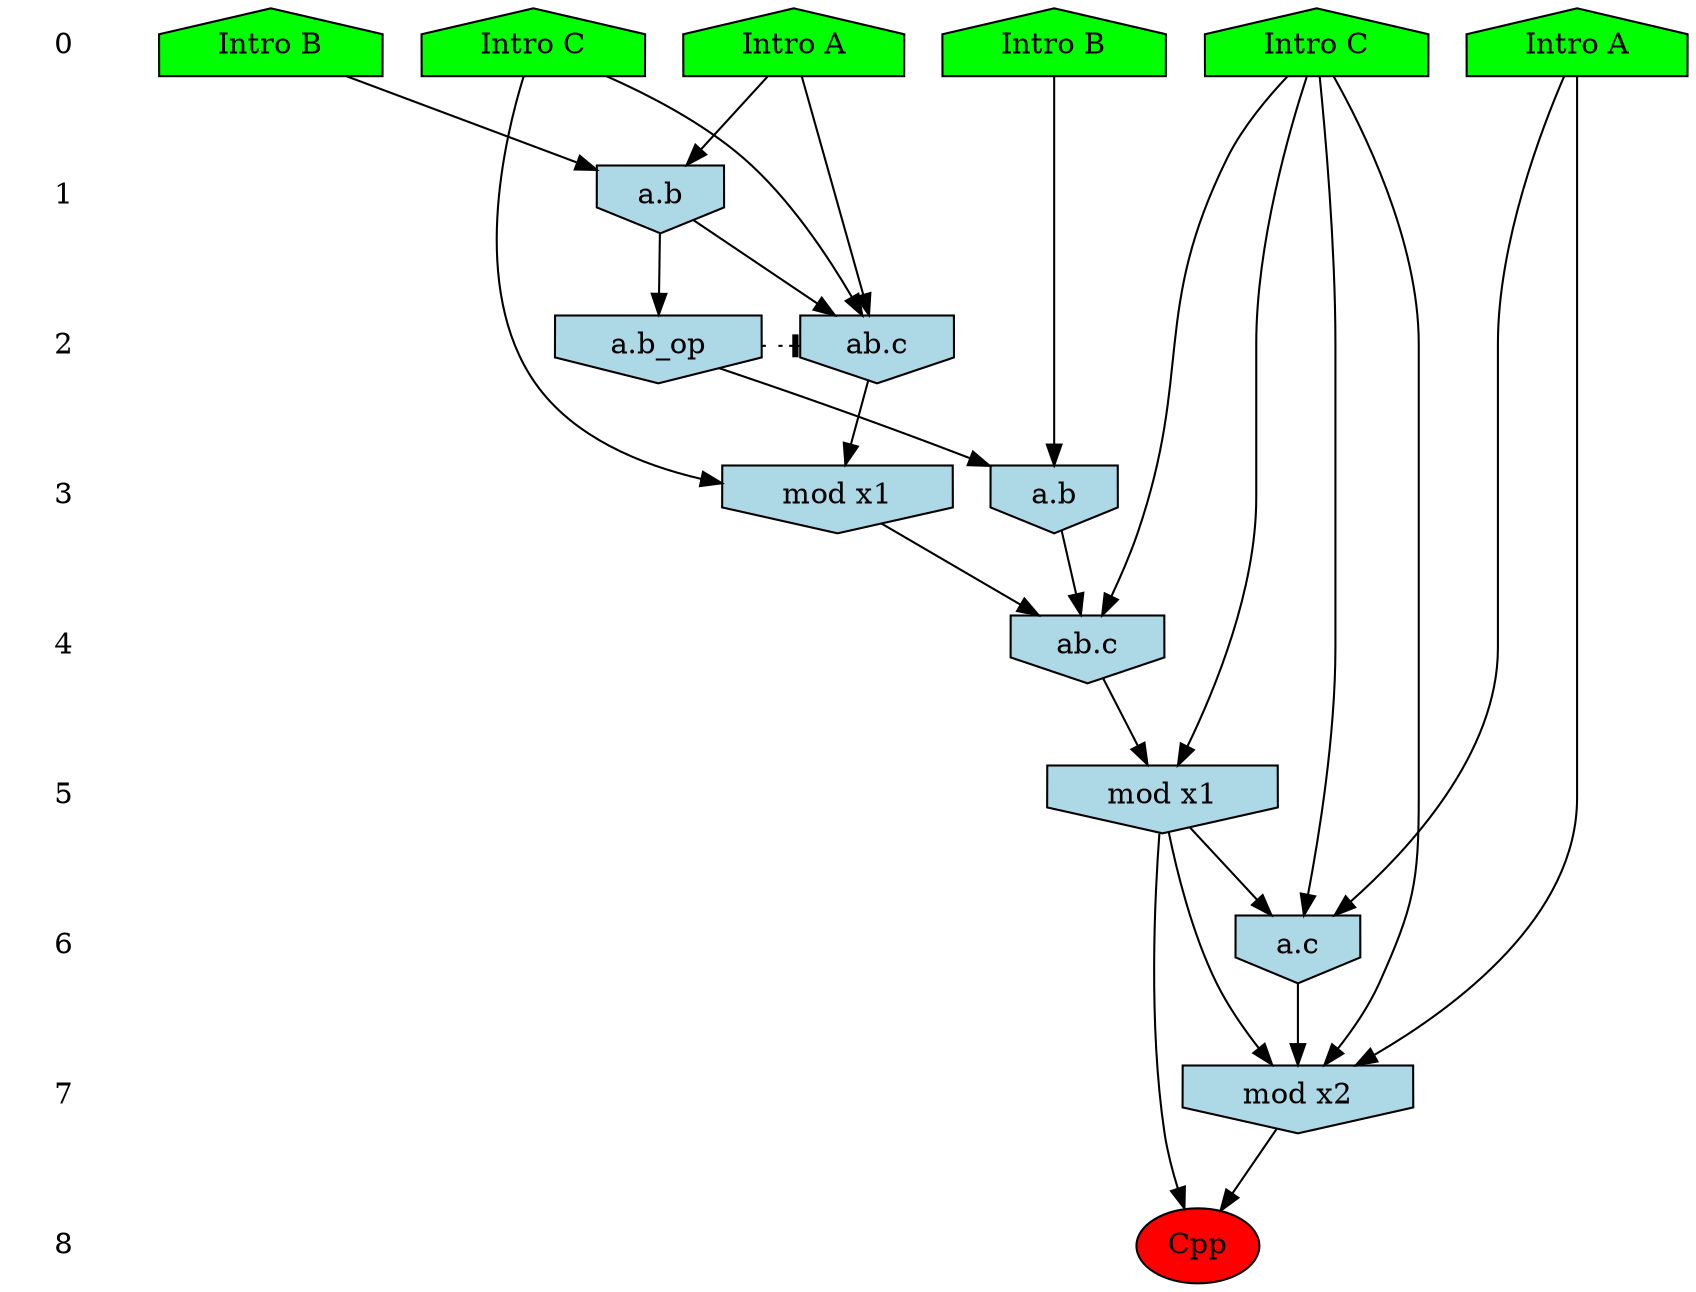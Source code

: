 /* Compression of 2 causal flows obtained in average at 1.757758E+01 t.u */
/* Compressed causal flows were: [2583;3625] */
digraph G{
 ranksep=.5 ; 
{ rank = same ; "0" [shape=plaintext] ; node_1 [label ="Intro A", shape=house, style=filled, fillcolor=green] ;
node_2 [label ="Intro B", shape=house, style=filled, fillcolor=green] ;
node_3 [label ="Intro B", shape=house, style=filled, fillcolor=green] ;
node_4 [label ="Intro A", shape=house, style=filled, fillcolor=green] ;
node_5 [label ="Intro C", shape=house, style=filled, fillcolor=green] ;
node_6 [label ="Intro C", shape=house, style=filled, fillcolor=green] ;
}
{ rank = same ; "1" [shape=plaintext] ; node_7 [label="a.b", shape=invhouse, style=filled, fillcolor = lightblue] ;
}
{ rank = same ; "2" [shape=plaintext] ; node_8 [label="ab.c", shape=invhouse, style=filled, fillcolor = lightblue] ;
node_9 [label="a.b_op", shape=invhouse, style=filled, fillcolor = lightblue] ;
}
{ rank = same ; "3" [shape=plaintext] ; node_10 [label="mod x1", shape=invhouse, style=filled, fillcolor = lightblue] ;
node_11 [label="a.b", shape=invhouse, style=filled, fillcolor = lightblue] ;
}
{ rank = same ; "4" [shape=plaintext] ; node_12 [label="ab.c", shape=invhouse, style=filled, fillcolor = lightblue] ;
}
{ rank = same ; "5" [shape=plaintext] ; node_13 [label="mod x1", shape=invhouse, style=filled, fillcolor = lightblue] ;
}
{ rank = same ; "6" [shape=plaintext] ; node_14 [label="a.c", shape=invhouse, style=filled, fillcolor = lightblue] ;
}
{ rank = same ; "7" [shape=plaintext] ; node_15 [label="mod x2", shape=invhouse, style=filled, fillcolor = lightblue] ;
}
{ rank = same ; "8" [shape=plaintext] ; node_16 [label ="Cpp", style=filled, fillcolor=red] ;
}
"0" -> "1" [style="invis"]; 
"1" -> "2" [style="invis"]; 
"2" -> "3" [style="invis"]; 
"3" -> "4" [style="invis"]; 
"4" -> "5" [style="invis"]; 
"5" -> "6" [style="invis"]; 
"6" -> "7" [style="invis"]; 
"7" -> "8" [style="invis"]; 
node_3 -> node_7
node_4 -> node_7
node_4 -> node_8
node_5 -> node_8
node_7 -> node_8
node_7 -> node_9
node_5 -> node_10
node_8 -> node_10
node_2 -> node_11
node_9 -> node_11
node_6 -> node_12
node_10 -> node_12
node_11 -> node_12
node_6 -> node_13
node_12 -> node_13
node_1 -> node_14
node_6 -> node_14
node_13 -> node_14
node_1 -> node_15
node_6 -> node_15
node_13 -> node_15
node_14 -> node_15
node_13 -> node_16
node_15 -> node_16
node_9 -> node_8 [style=dotted, arrowhead = tee] 
}
/*
 Dot generation time: 0.000810
*/